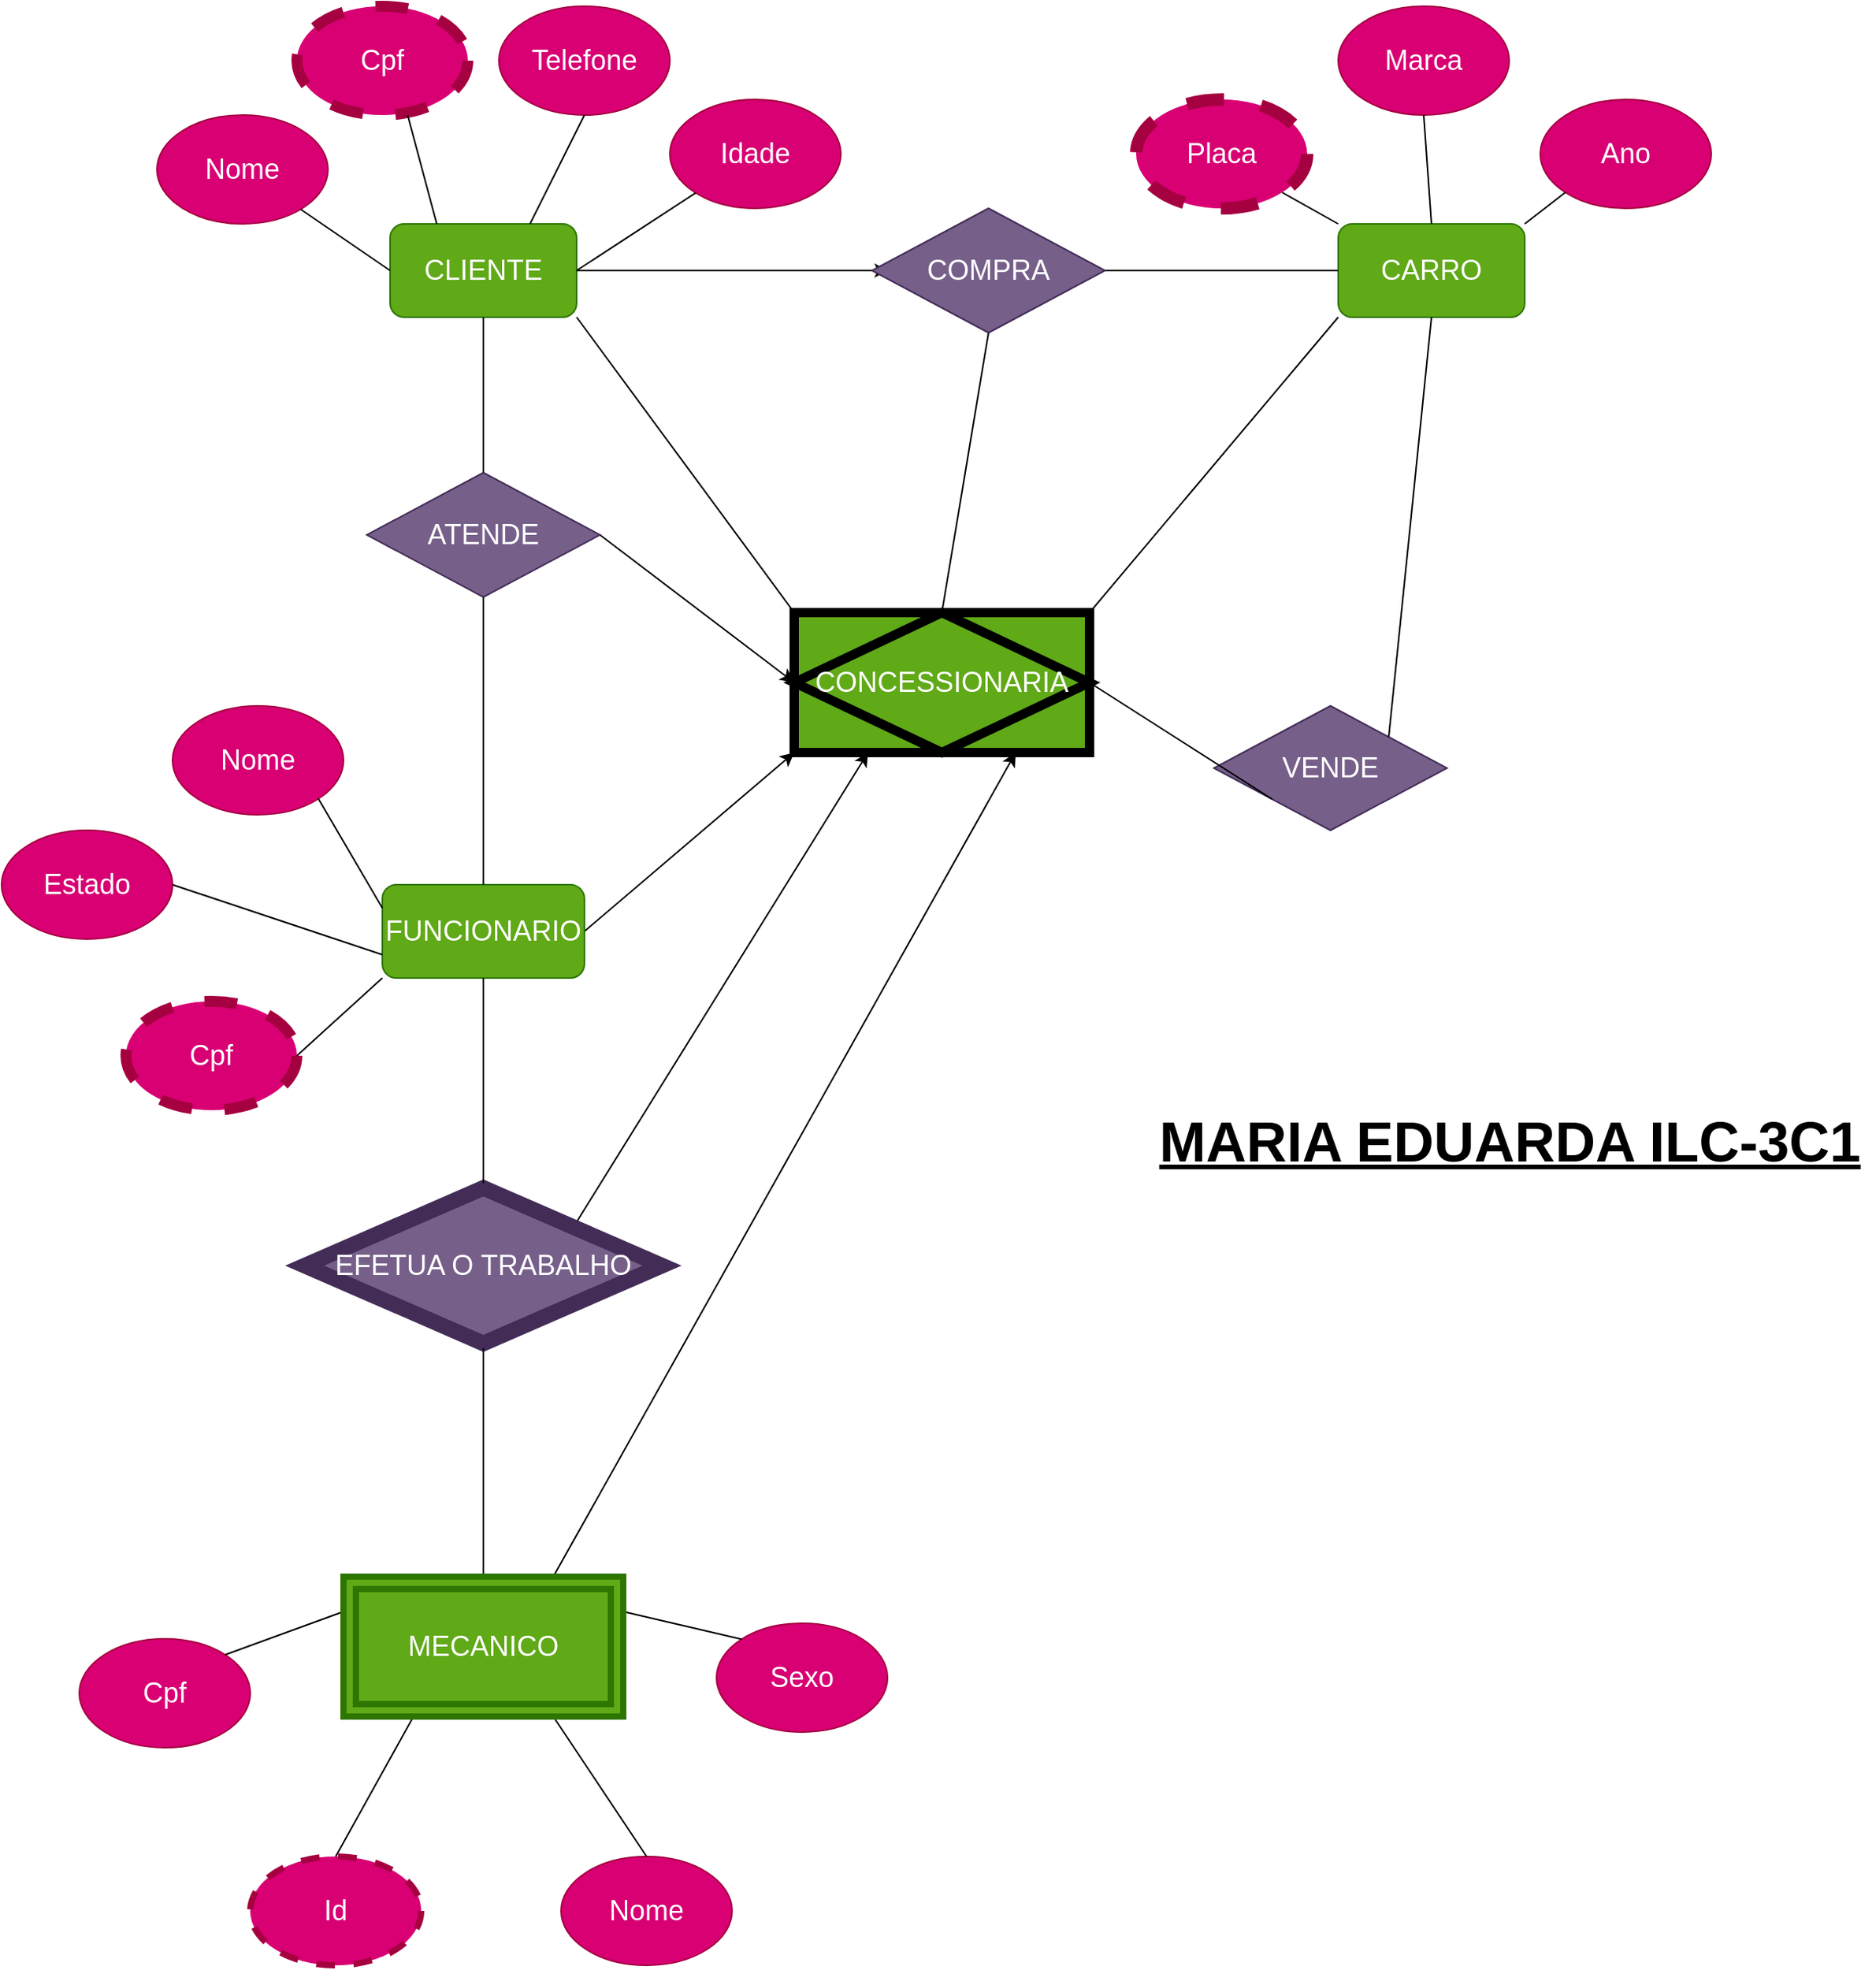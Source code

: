 <mxfile version="14.4.3" type="device"><diagram id="YG68N8BYAa1LXQP7SLrE" name="Page-1"><mxGraphModel dx="2563" dy="900" grid="1" gridSize="10" guides="1" tooltips="1" connect="1" arrows="1" fold="1" page="1" pageScale="1" pageWidth="827" pageHeight="1169" math="0" shadow="0"><root><mxCell id="0"/><mxCell id="1" parent="0"/><mxCell id="B4KZQbqGCf5VP54RpsEw-1" value="&lt;span style=&quot;font-size: 18px&quot;&gt;Nome&lt;/span&gt;" style="ellipse;whiteSpace=wrap;html=1;fillColor=#d80073;strokeColor=#A50040;fontColor=#ffffff;" parent="1" vertex="1"><mxGeometry x="-160" y="90" width="110" height="70" as="geometry"/></mxCell><mxCell id="B4KZQbqGCf5VP54RpsEw-2" value="&lt;font style=&quot;font-size: 18px&quot;&gt;Cpf&lt;/font&gt;" style="ellipse;whiteSpace=wrap;html=1;fillColor=#d80073;strokeColor=#A50040;fontColor=#ffffff;dashed=1;strokeWidth=7;" parent="1" vertex="1"><mxGeometry x="-70" y="20" width="110" height="70" as="geometry"/></mxCell><mxCell id="B4KZQbqGCf5VP54RpsEw-3" value="&lt;font style=&quot;font-size: 18px&quot;&gt;Telefone&lt;/font&gt;" style="ellipse;whiteSpace=wrap;html=1;fillColor=#d80073;strokeColor=#A50040;fontColor=#ffffff;" parent="1" vertex="1"><mxGeometry x="60" y="20" width="110" height="70" as="geometry"/></mxCell><mxCell id="B4KZQbqGCf5VP54RpsEw-4" value="&lt;font style=&quot;font-size: 18px&quot;&gt;Idade&lt;/font&gt;" style="ellipse;whiteSpace=wrap;html=1;fillColor=#d80073;strokeColor=#A50040;fontColor=#ffffff;" parent="1" vertex="1"><mxGeometry x="170" y="80" width="110" height="70" as="geometry"/></mxCell><mxCell id="B4KZQbqGCf5VP54RpsEw-5" value="&lt;font style=&quot;font-size: 18px&quot;&gt;CLIENTE&lt;/font&gt;" style="rounded=1;whiteSpace=wrap;html=1;fillColor=#60a917;strokeColor=#2D7600;fontColor=#ffffff;" parent="1" vertex="1"><mxGeometry x="-10" y="160" width="120" height="60" as="geometry"/></mxCell><mxCell id="B4KZQbqGCf5VP54RpsEw-10" value="" style="endArrow=none;html=1;entryX=0;entryY=0.5;entryDx=0;entryDy=0;" parent="1" source="B4KZQbqGCf5VP54RpsEw-1" target="B4KZQbqGCf5VP54RpsEw-5" edge="1"><mxGeometry width="50" height="50" relative="1" as="geometry"><mxPoint x="-40" y="210" as="sourcePoint"/><mxPoint x="10" y="160" as="targetPoint"/></mxGeometry></mxCell><mxCell id="B4KZQbqGCf5VP54RpsEw-12" value="" style="endArrow=none;html=1;exitX=0.75;exitY=0;exitDx=0;exitDy=0;entryX=0.5;entryY=1;entryDx=0;entryDy=0;" parent="1" source="B4KZQbqGCf5VP54RpsEw-5" target="B4KZQbqGCf5VP54RpsEw-3" edge="1"><mxGeometry width="50" height="50" relative="1" as="geometry"><mxPoint x="90" y="140" as="sourcePoint"/><mxPoint x="130" y="100" as="targetPoint"/></mxGeometry></mxCell><mxCell id="B4KZQbqGCf5VP54RpsEw-14" value="" style="endArrow=none;html=1;exitX=0.648;exitY=1;exitDx=0;exitDy=0;exitPerimeter=0;entryX=0.25;entryY=0;entryDx=0;entryDy=0;" parent="1" source="B4KZQbqGCf5VP54RpsEw-2" target="B4KZQbqGCf5VP54RpsEw-5" edge="1"><mxGeometry width="50" height="50" relative="1" as="geometry"><mxPoint x="-10" y="150" as="sourcePoint"/><mxPoint x="40" y="100" as="targetPoint"/></mxGeometry></mxCell><mxCell id="B4KZQbqGCf5VP54RpsEw-17" value="" style="endArrow=none;html=1;exitX=1;exitY=0.5;exitDx=0;exitDy=0;" parent="1" source="B4KZQbqGCf5VP54RpsEw-5" target="B4KZQbqGCf5VP54RpsEw-4" edge="1"><mxGeometry width="50" height="50" relative="1" as="geometry"><mxPoint x="130" y="210" as="sourcePoint"/><mxPoint x="170" y="160" as="targetPoint"/></mxGeometry></mxCell><mxCell id="B4KZQbqGCf5VP54RpsEw-20" style="edgeStyle=orthogonalEdgeStyle;rounded=0;orthogonalLoop=1;jettySize=auto;html=1;exitX=0;exitY=0.5;exitDx=0;exitDy=0;" parent="1" source="B4KZQbqGCf5VP54RpsEw-18" edge="1"><mxGeometry relative="1" as="geometry"><mxPoint x="310.667" y="190.667" as="targetPoint"/></mxGeometry></mxCell><mxCell id="B4KZQbqGCf5VP54RpsEw-18" value="&lt;font style=&quot;font-size: 18px&quot;&gt;COMPRA&lt;/font&gt;" style="rhombus;whiteSpace=wrap;html=1;fillColor=#76608a;strokeColor=#432D57;fontColor=#ffffff;" parent="1" vertex="1"><mxGeometry x="300" y="150" width="150" height="80" as="geometry"/></mxCell><mxCell id="B4KZQbqGCf5VP54RpsEw-19" value="" style="endArrow=none;html=1;exitX=1;exitY=0.5;exitDx=0;exitDy=0;entryX=0;entryY=0.5;entryDx=0;entryDy=0;" parent="1" source="B4KZQbqGCf5VP54RpsEw-5" target="B4KZQbqGCf5VP54RpsEw-18" edge="1"><mxGeometry width="50" height="50" relative="1" as="geometry"><mxPoint x="380" y="240" as="sourcePoint"/><mxPoint x="430" y="190" as="targetPoint"/></mxGeometry></mxCell><mxCell id="B4KZQbqGCf5VP54RpsEw-22" value="&lt;font style=&quot;font-size: 18px&quot;&gt;Placa&lt;/font&gt;" style="ellipse;whiteSpace=wrap;html=1;fillColor=#d80073;strokeColor=#A50040;fontColor=#ffffff;dashed=1;strokeWidth=8;" parent="1" vertex="1"><mxGeometry x="470" y="80" width="110" height="70" as="geometry"/></mxCell><mxCell id="B4KZQbqGCf5VP54RpsEw-23" value="&lt;font style=&quot;font-size: 18px&quot;&gt;Marca&lt;/font&gt;" style="ellipse;whiteSpace=wrap;html=1;fillColor=#d80073;strokeColor=#A50040;fontColor=#ffffff;" parent="1" vertex="1"><mxGeometry x="600" y="20" width="110" height="70" as="geometry"/></mxCell><mxCell id="B4KZQbqGCf5VP54RpsEw-24" value="&lt;span style=&quot;font-size: 18px&quot;&gt;Ano&lt;/span&gt;" style="ellipse;whiteSpace=wrap;html=1;fillColor=#d80073;strokeColor=#A50040;fontColor=#ffffff;" parent="1" vertex="1"><mxGeometry x="730" y="80" width="110" height="70" as="geometry"/></mxCell><mxCell id="B4KZQbqGCf5VP54RpsEw-25" value="&lt;span style=&quot;font-size: 18px&quot;&gt;CARRO&lt;/span&gt;" style="rounded=1;whiteSpace=wrap;html=1;fillColor=#60a917;strokeColor=#2D7600;fontColor=#ffffff;" parent="1" vertex="1"><mxGeometry x="600" y="160" width="120" height="60" as="geometry"/></mxCell><mxCell id="B4KZQbqGCf5VP54RpsEw-26" value="" style="endArrow=none;html=1;entryX=0;entryY=1;entryDx=0;entryDy=0;exitX=1;exitY=0;exitDx=0;exitDy=0;" parent="1" source="B4KZQbqGCf5VP54RpsEw-25" target="B4KZQbqGCf5VP54RpsEw-24" edge="1"><mxGeometry width="50" height="50" relative="1" as="geometry"><mxPoint x="711" y="170" as="sourcePoint"/><mxPoint x="786.559" y="120.012" as="targetPoint"/></mxGeometry></mxCell><mxCell id="B4KZQbqGCf5VP54RpsEw-27" value="" style="endArrow=none;html=1;entryX=0.5;entryY=1;entryDx=0;entryDy=0;exitX=0.5;exitY=0;exitDx=0;exitDy=0;" parent="1" source="B4KZQbqGCf5VP54RpsEw-25" target="B4KZQbqGCf5VP54RpsEw-23" edge="1"><mxGeometry width="50" height="50" relative="1" as="geometry"><mxPoint x="655" y="150" as="sourcePoint"/><mxPoint x="693.279" y="110.032" as="targetPoint"/></mxGeometry></mxCell><mxCell id="B4KZQbqGCf5VP54RpsEw-29" value="" style="endArrow=none;html=1;exitX=1;exitY=1;exitDx=0;exitDy=0;entryX=0;entryY=0;entryDx=0;entryDy=0;" parent="1" source="B4KZQbqGCf5VP54RpsEw-22" target="B4KZQbqGCf5VP54RpsEw-25" edge="1"><mxGeometry width="50" height="50" relative="1" as="geometry"><mxPoint x="523.44" y="229.97" as="sourcePoint"/><mxPoint x="599.999" y="180.002" as="targetPoint"/></mxGeometry></mxCell><mxCell id="B4KZQbqGCf5VP54RpsEw-30" value="" style="endArrow=none;html=1;exitX=1;exitY=0.5;exitDx=0;exitDy=0;" parent="1" source="B4KZQbqGCf5VP54RpsEw-18" edge="1"><mxGeometry width="50" height="50" relative="1" as="geometry"><mxPoint x="523.44" y="239.97" as="sourcePoint"/><mxPoint x="599.999" y="190.002" as="targetPoint"/></mxGeometry></mxCell><mxCell id="ZKyVHdiXzgcfqtIdUhNj-38" style="edgeStyle=none;rounded=0;orthogonalLoop=1;jettySize=auto;html=1;exitX=1;exitY=0.5;exitDx=0;exitDy=0;entryX=0;entryY=1;entryDx=0;entryDy=0;" edge="1" parent="1" source="B4KZQbqGCf5VP54RpsEw-32" target="ZKyVHdiXzgcfqtIdUhNj-29"><mxGeometry relative="1" as="geometry"/></mxCell><mxCell id="B4KZQbqGCf5VP54RpsEw-32" value="&lt;span style=&quot;font-size: 18px&quot;&gt;FUNCIONARIO&lt;/span&gt;" style="rounded=1;whiteSpace=wrap;html=1;fillColor=#60a917;strokeColor=#2D7600;fontColor=#ffffff;" parent="1" vertex="1"><mxGeometry x="-15" y="585" width="130" height="60" as="geometry"/></mxCell><mxCell id="ZKyVHdiXzgcfqtIdUhNj-33" style="edgeStyle=none;rounded=0;orthogonalLoop=1;jettySize=auto;html=1;exitX=1;exitY=0.5;exitDx=0;exitDy=0;entryX=0;entryY=0.5;entryDx=0;entryDy=0;" edge="1" parent="1" source="B4KZQbqGCf5VP54RpsEw-33" target="ZKyVHdiXzgcfqtIdUhNj-29"><mxGeometry relative="1" as="geometry"/></mxCell><mxCell id="B4KZQbqGCf5VP54RpsEw-33" value="&lt;span style=&quot;font-size: 18px&quot;&gt;ATENDE&lt;/span&gt;" style="rhombus;whiteSpace=wrap;html=1;fillColor=#76608a;strokeColor=#432D57;fontColor=#ffffff;" parent="1" vertex="1"><mxGeometry x="-25" y="320" width="150" height="80" as="geometry"/></mxCell><mxCell id="B4KZQbqGCf5VP54RpsEw-34" value="&lt;font style=&quot;font-size: 18px&quot;&gt;VENDE&lt;/font&gt;" style="rhombus;whiteSpace=wrap;html=1;fillColor=#76608a;strokeColor=#432D57;fontColor=#ffffff;" parent="1" vertex="1"><mxGeometry x="520" y="470" width="150" height="80" as="geometry"/></mxCell><mxCell id="B4KZQbqGCf5VP54RpsEw-35" value="" style="endArrow=none;html=1;entryX=1;entryY=0;entryDx=0;entryDy=0;exitX=0.5;exitY=1;exitDx=0;exitDy=0;" parent="1" source="B4KZQbqGCf5VP54RpsEw-25" target="B4KZQbqGCf5VP54RpsEw-34" edge="1"><mxGeometry width="50" height="50" relative="1" as="geometry"><mxPoint x="660" y="270" as="sourcePoint"/><mxPoint x="660" y="290.711" as="targetPoint"/></mxGeometry></mxCell><mxCell id="B4KZQbqGCf5VP54RpsEw-36" value="" style="endArrow=none;html=1;exitX=0.5;exitY=0;exitDx=0;exitDy=0;entryX=0.5;entryY=1;entryDx=0;entryDy=0;" parent="1" source="B4KZQbqGCf5VP54RpsEw-33" target="B4KZQbqGCf5VP54RpsEw-5" edge="1"><mxGeometry width="50" height="50" relative="1" as="geometry"><mxPoint x="40" y="270" as="sourcePoint"/><mxPoint x="90" y="220" as="targetPoint"/></mxGeometry></mxCell><mxCell id="B4KZQbqGCf5VP54RpsEw-37" value="" style="endArrow=none;html=1;entryX=0.5;entryY=1;entryDx=0;entryDy=0;exitX=0.5;exitY=0;exitDx=0;exitDy=0;" parent="1" source="B4KZQbqGCf5VP54RpsEw-32" target="B4KZQbqGCf5VP54RpsEw-33" edge="1"><mxGeometry width="50" height="50" relative="1" as="geometry"><mxPoint x="380" y="340" as="sourcePoint"/><mxPoint x="430" y="290" as="targetPoint"/></mxGeometry></mxCell><mxCell id="B4KZQbqGCf5VP54RpsEw-39" value="&lt;span style=&quot;font-size: 18px&quot;&gt;Estado&lt;/span&gt;" style="ellipse;whiteSpace=wrap;html=1;fillColor=#d80073;strokeColor=#A50040;fontColor=#ffffff;" parent="1" vertex="1"><mxGeometry x="-260" y="550" width="110" height="70" as="geometry"/></mxCell><mxCell id="B4KZQbqGCf5VP54RpsEw-40" value="&lt;span style=&quot;font-size: 18px&quot;&gt;Nome&lt;/span&gt;" style="ellipse;whiteSpace=wrap;html=1;fillColor=#d80073;strokeColor=#A50040;fontColor=#ffffff;" parent="1" vertex="1"><mxGeometry x="-150" y="470" width="110" height="70" as="geometry"/></mxCell><mxCell id="B4KZQbqGCf5VP54RpsEw-41" value="" style="endArrow=none;html=1;exitX=1;exitY=0.5;exitDx=0;exitDy=0;entryX=0;entryY=0.75;entryDx=0;entryDy=0;" parent="1" source="B4KZQbqGCf5VP54RpsEw-39" target="B4KZQbqGCf5VP54RpsEw-32" edge="1"><mxGeometry width="50" height="50" relative="1" as="geometry"><mxPoint x="-60" y="620" as="sourcePoint"/><mxPoint x="-10" y="570" as="targetPoint"/></mxGeometry></mxCell><mxCell id="B4KZQbqGCf5VP54RpsEw-42" value="" style="endArrow=none;html=1;entryX=0;entryY=0.25;entryDx=0;entryDy=0;exitX=1;exitY=1;exitDx=0;exitDy=0;" parent="1" source="B4KZQbqGCf5VP54RpsEw-40" target="B4KZQbqGCf5VP54RpsEw-32" edge="1"><mxGeometry width="50" height="50" relative="1" as="geometry"><mxPoint x="-70" y="510" as="sourcePoint"/><mxPoint x="-20" y="460" as="targetPoint"/></mxGeometry></mxCell><mxCell id="ZKyVHdiXzgcfqtIdUhNj-39" style="edgeStyle=none;rounded=0;orthogonalLoop=1;jettySize=auto;html=1;exitX=1;exitY=0;exitDx=0;exitDy=0;entryX=0.25;entryY=1;entryDx=0;entryDy=0;" edge="1" parent="1" source="B4KZQbqGCf5VP54RpsEw-43" target="ZKyVHdiXzgcfqtIdUhNj-29"><mxGeometry relative="1" as="geometry"/></mxCell><mxCell id="B4KZQbqGCf5VP54RpsEw-43" value="&lt;span style=&quot;font-size: 18px&quot;&gt;EFETUA O TRABALHO&lt;/span&gt;" style="rhombus;whiteSpace=wrap;html=1;fillColor=#76608a;strokeColor=#432D57;fontColor=#ffffff;rounded=0;sketch=0;shadow=0;perimeterSpacing=3;strokeWidth=10;" parent="1" vertex="1"><mxGeometry x="-65" y="780" width="230" height="100" as="geometry"/></mxCell><mxCell id="B4KZQbqGCf5VP54RpsEw-45" value="" style="endArrow=none;html=1;entryX=0.5;entryY=1;entryDx=0;entryDy=0;exitX=0.5;exitY=0;exitDx=0;exitDy=0;" parent="1" source="B4KZQbqGCf5VP54RpsEw-43" target="B4KZQbqGCf5VP54RpsEw-32" edge="1"><mxGeometry width="50" height="50" relative="1" as="geometry"><mxPoint x="50" y="740" as="sourcePoint"/><mxPoint x="100" y="690" as="targetPoint"/></mxGeometry></mxCell><mxCell id="B4KZQbqGCf5VP54RpsEw-46" value="" style="endArrow=none;html=1;entryX=0.5;entryY=1;entryDx=0;entryDy=0;exitX=0.5;exitY=0;exitDx=0;exitDy=0;" parent="1" source="ZKyVHdiXzgcfqtIdUhNj-20" target="B4KZQbqGCf5VP54RpsEw-43" edge="1"><mxGeometry width="50" height="50" relative="1" as="geometry"><mxPoint x="50" y="1010" as="sourcePoint"/><mxPoint x="400" y="720" as="targetPoint"/></mxGeometry></mxCell><mxCell id="B4KZQbqGCf5VP54RpsEw-47" value="&lt;span style=&quot;font-size: 18px&quot;&gt;&lt;font style=&quot;vertical-align: inherit&quot;&gt;&lt;font style=&quot;vertical-align: inherit&quot;&gt;Sexo&lt;/font&gt;&lt;/font&gt;&lt;/span&gt;" style="ellipse;whiteSpace=wrap;html=1;fillColor=#d80073;strokeColor=#A50040;fontColor=#ffffff;" parent="1" vertex="1"><mxGeometry x="200" y="1060" width="110" height="70" as="geometry"/></mxCell><mxCell id="B4KZQbqGCf5VP54RpsEw-49" value="&lt;font style=&quot;font-size: 36px&quot;&gt;&lt;u&gt;&lt;b&gt;MARIA EDUARDA ILC-3C1&lt;/b&gt;&lt;/u&gt;&lt;/font&gt;" style="text;html=1;align=center;verticalAlign=middle;resizable=0;points=[];autosize=1;" parent="1" vertex="1"><mxGeometry x="475" y="735" width="470" height="30" as="geometry"/></mxCell><mxCell id="ZKyVHdiXzgcfqtIdUhNj-3" value="&lt;span style=&quot;font-size: 18px&quot;&gt;Cpf&lt;/span&gt;" style="ellipse;whiteSpace=wrap;html=1;fillColor=#d80073;strokeColor=#A50040;fontColor=#ffffff;" vertex="1" parent="1"><mxGeometry x="-210" y="1070" width="110" height="70" as="geometry"/></mxCell><mxCell id="ZKyVHdiXzgcfqtIdUhNj-4" value="&lt;span style=&quot;font-size: 18px&quot;&gt;Nome&lt;/span&gt;" style="ellipse;whiteSpace=wrap;html=1;fillColor=#d80073;strokeColor=#A50040;fontColor=#ffffff;" vertex="1" parent="1"><mxGeometry x="100" y="1210" width="110" height="70" as="geometry"/></mxCell><mxCell id="ZKyVHdiXzgcfqtIdUhNj-5" value="&lt;span style=&quot;font-size: 18px&quot;&gt;Id&lt;/span&gt;" style="ellipse;whiteSpace=wrap;html=1;fillColor=#d80073;strokeColor=#A50040;fontColor=#ffffff;dashed=1;strokeWidth=4;" vertex="1" parent="1"><mxGeometry x="-100" y="1210" width="110" height="70" as="geometry"/></mxCell><mxCell id="ZKyVHdiXzgcfqtIdUhNj-9" value="" style="endArrow=none;html=1;exitX=1;exitY=0;exitDx=0;exitDy=0;entryX=0;entryY=0.25;entryDx=0;entryDy=0;" edge="1" parent="1" source="ZKyVHdiXzgcfqtIdUhNj-3" target="ZKyVHdiXzgcfqtIdUhNj-20"><mxGeometry width="50" height="50" relative="1" as="geometry"><mxPoint x="-90" y="1020" as="sourcePoint"/><mxPoint x="-50" y="1060" as="targetPoint"/></mxGeometry></mxCell><mxCell id="ZKyVHdiXzgcfqtIdUhNj-11" value="" style="endArrow=none;html=1;exitX=0.5;exitY=0;exitDx=0;exitDy=0;entryX=0.25;entryY=1;entryDx=0;entryDy=0;" edge="1" parent="1" source="ZKyVHdiXzgcfqtIdUhNj-5" target="ZKyVHdiXzgcfqtIdUhNj-20"><mxGeometry width="50" height="50" relative="1" as="geometry"><mxPoint x="-65.903" y="1040.383" as="sourcePoint"/><mxPoint x="-10" y="1110" as="targetPoint"/><Array as="points"/></mxGeometry></mxCell><mxCell id="ZKyVHdiXzgcfqtIdUhNj-12" value="" style="endArrow=none;html=1;exitX=0.5;exitY=0;exitDx=0;exitDy=0;entryX=0.75;entryY=1;entryDx=0;entryDy=0;" edge="1" parent="1" source="ZKyVHdiXzgcfqtIdUhNj-4" target="ZKyVHdiXzgcfqtIdUhNj-20"><mxGeometry width="50" height="50" relative="1" as="geometry"><mxPoint x="-55.903" y="1050.383" as="sourcePoint"/><mxPoint x="130" y="1100" as="targetPoint"/><Array as="points"/></mxGeometry></mxCell><mxCell id="ZKyVHdiXzgcfqtIdUhNj-13" value="" style="endArrow=none;html=1;entryX=0;entryY=0;entryDx=0;entryDy=0;exitX=1;exitY=0.25;exitDx=0;exitDy=0;" edge="1" parent="1" source="ZKyVHdiXzgcfqtIdUhNj-20" target="B4KZQbqGCf5VP54RpsEw-47"><mxGeometry width="50" height="50" relative="1" as="geometry"><mxPoint x="190" y="1060" as="sourcePoint"/><mxPoint x="25" y="1040" as="targetPoint"/></mxGeometry></mxCell><mxCell id="ZKyVHdiXzgcfqtIdUhNj-14" value="&lt;span style=&quot;font-size: 18px&quot;&gt;Cpf&lt;/span&gt;" style="ellipse;whiteSpace=wrap;html=1;fillColor=#d80073;strokeColor=#A50040;fontColor=#ffffff;dashed=1;strokeWidth=7;" vertex="1" parent="1"><mxGeometry x="-180" y="660" width="110" height="70" as="geometry"/></mxCell><mxCell id="ZKyVHdiXzgcfqtIdUhNj-18" value="" style="endArrow=none;html=1;exitX=1;exitY=0.5;exitDx=0;exitDy=0;entryX=0;entryY=1;entryDx=0;entryDy=0;" edge="1" parent="1" source="ZKyVHdiXzgcfqtIdUhNj-14" target="B4KZQbqGCf5VP54RpsEw-32"><mxGeometry width="50" height="50" relative="1" as="geometry"><mxPoint x="330" y="660" as="sourcePoint"/><mxPoint x="380" y="610" as="targetPoint"/></mxGeometry></mxCell><mxCell id="ZKyVHdiXzgcfqtIdUhNj-37" style="edgeStyle=none;rounded=0;orthogonalLoop=1;jettySize=auto;html=1;exitX=0.75;exitY=0;exitDx=0;exitDy=0;entryX=0.75;entryY=1;entryDx=0;entryDy=0;" edge="1" parent="1" source="ZKyVHdiXzgcfqtIdUhNj-20" target="ZKyVHdiXzgcfqtIdUhNj-29"><mxGeometry relative="1" as="geometry"/></mxCell><mxCell id="ZKyVHdiXzgcfqtIdUhNj-20" value="&lt;span style=&quot;font-size: 18px&quot;&gt;MECANICO&lt;/span&gt;" style="shape=ext;margin=3;double=1;whiteSpace=wrap;html=1;align=center;strokeWidth=4;fontColor=#ffffff;fillColor=#60a917;strokeColor=#2D7600;" vertex="1" parent="1"><mxGeometry x="-40" y="1030" width="180" height="90" as="geometry"/></mxCell><mxCell id="ZKyVHdiXzgcfqtIdUhNj-21" style="edgeStyle=orthogonalEdgeStyle;rounded=0;orthogonalLoop=1;jettySize=auto;html=1;exitX=0.5;exitY=1;exitDx=0;exitDy=0;" edge="1" parent="1" source="ZKyVHdiXzgcfqtIdUhNj-3" target="ZKyVHdiXzgcfqtIdUhNj-3"><mxGeometry relative="1" as="geometry"/></mxCell><mxCell id="ZKyVHdiXzgcfqtIdUhNj-29" value="&lt;span style=&quot;font-size: 18px&quot;&gt;CONCESSIONARIA&lt;/span&gt;" style="shape=associativeEntity;whiteSpace=wrap;html=1;align=center;rounded=0;shadow=0;sketch=0;strokeWidth=6;fillColor=#60a917;fontColor=#ffffff;labelBackgroundColor=none;" vertex="1" parent="1"><mxGeometry x="250" y="410" width="190" height="90" as="geometry"/></mxCell><mxCell id="ZKyVHdiXzgcfqtIdUhNj-32" value="" style="endArrow=none;html=1;exitX=0;exitY=0;exitDx=0;exitDy=0;entryX=1;entryY=1;entryDx=0;entryDy=0;" edge="1" parent="1" source="ZKyVHdiXzgcfqtIdUhNj-29" target="B4KZQbqGCf5VP54RpsEw-5"><mxGeometry width="50" height="50" relative="1" as="geometry"><mxPoint x="100" y="260" as="sourcePoint"/><mxPoint x="150" y="210" as="targetPoint"/></mxGeometry></mxCell><mxCell id="ZKyVHdiXzgcfqtIdUhNj-34" value="" style="endArrow=none;html=1;entryX=0;entryY=1;entryDx=0;entryDy=0;exitX=1;exitY=0;exitDx=0;exitDy=0;" edge="1" parent="1" source="ZKyVHdiXzgcfqtIdUhNj-29" target="B4KZQbqGCf5VP54RpsEw-25"><mxGeometry width="50" height="50" relative="1" as="geometry"><mxPoint x="330" y="400" as="sourcePoint"/><mxPoint x="380" y="350" as="targetPoint"/></mxGeometry></mxCell><mxCell id="ZKyVHdiXzgcfqtIdUhNj-35" value="" style="endArrow=none;html=1;entryX=0.5;entryY=1;entryDx=0;entryDy=0;exitX=0.5;exitY=0;exitDx=0;exitDy=0;" edge="1" parent="1" source="ZKyVHdiXzgcfqtIdUhNj-29" target="B4KZQbqGCf5VP54RpsEw-18"><mxGeometry width="50" height="50" relative="1" as="geometry"><mxPoint x="330" y="400" as="sourcePoint"/><mxPoint x="380" y="350" as="targetPoint"/></mxGeometry></mxCell><mxCell id="ZKyVHdiXzgcfqtIdUhNj-36" value="" style="endArrow=none;html=1;exitX=0;exitY=1;exitDx=0;exitDy=0;entryX=1;entryY=0.5;entryDx=0;entryDy=0;" edge="1" parent="1" source="B4KZQbqGCf5VP54RpsEw-34" target="ZKyVHdiXzgcfqtIdUhNj-29"><mxGeometry width="50" height="50" relative="1" as="geometry"><mxPoint x="330" y="400" as="sourcePoint"/><mxPoint x="380" y="350" as="targetPoint"/></mxGeometry></mxCell></root></mxGraphModel></diagram></mxfile>